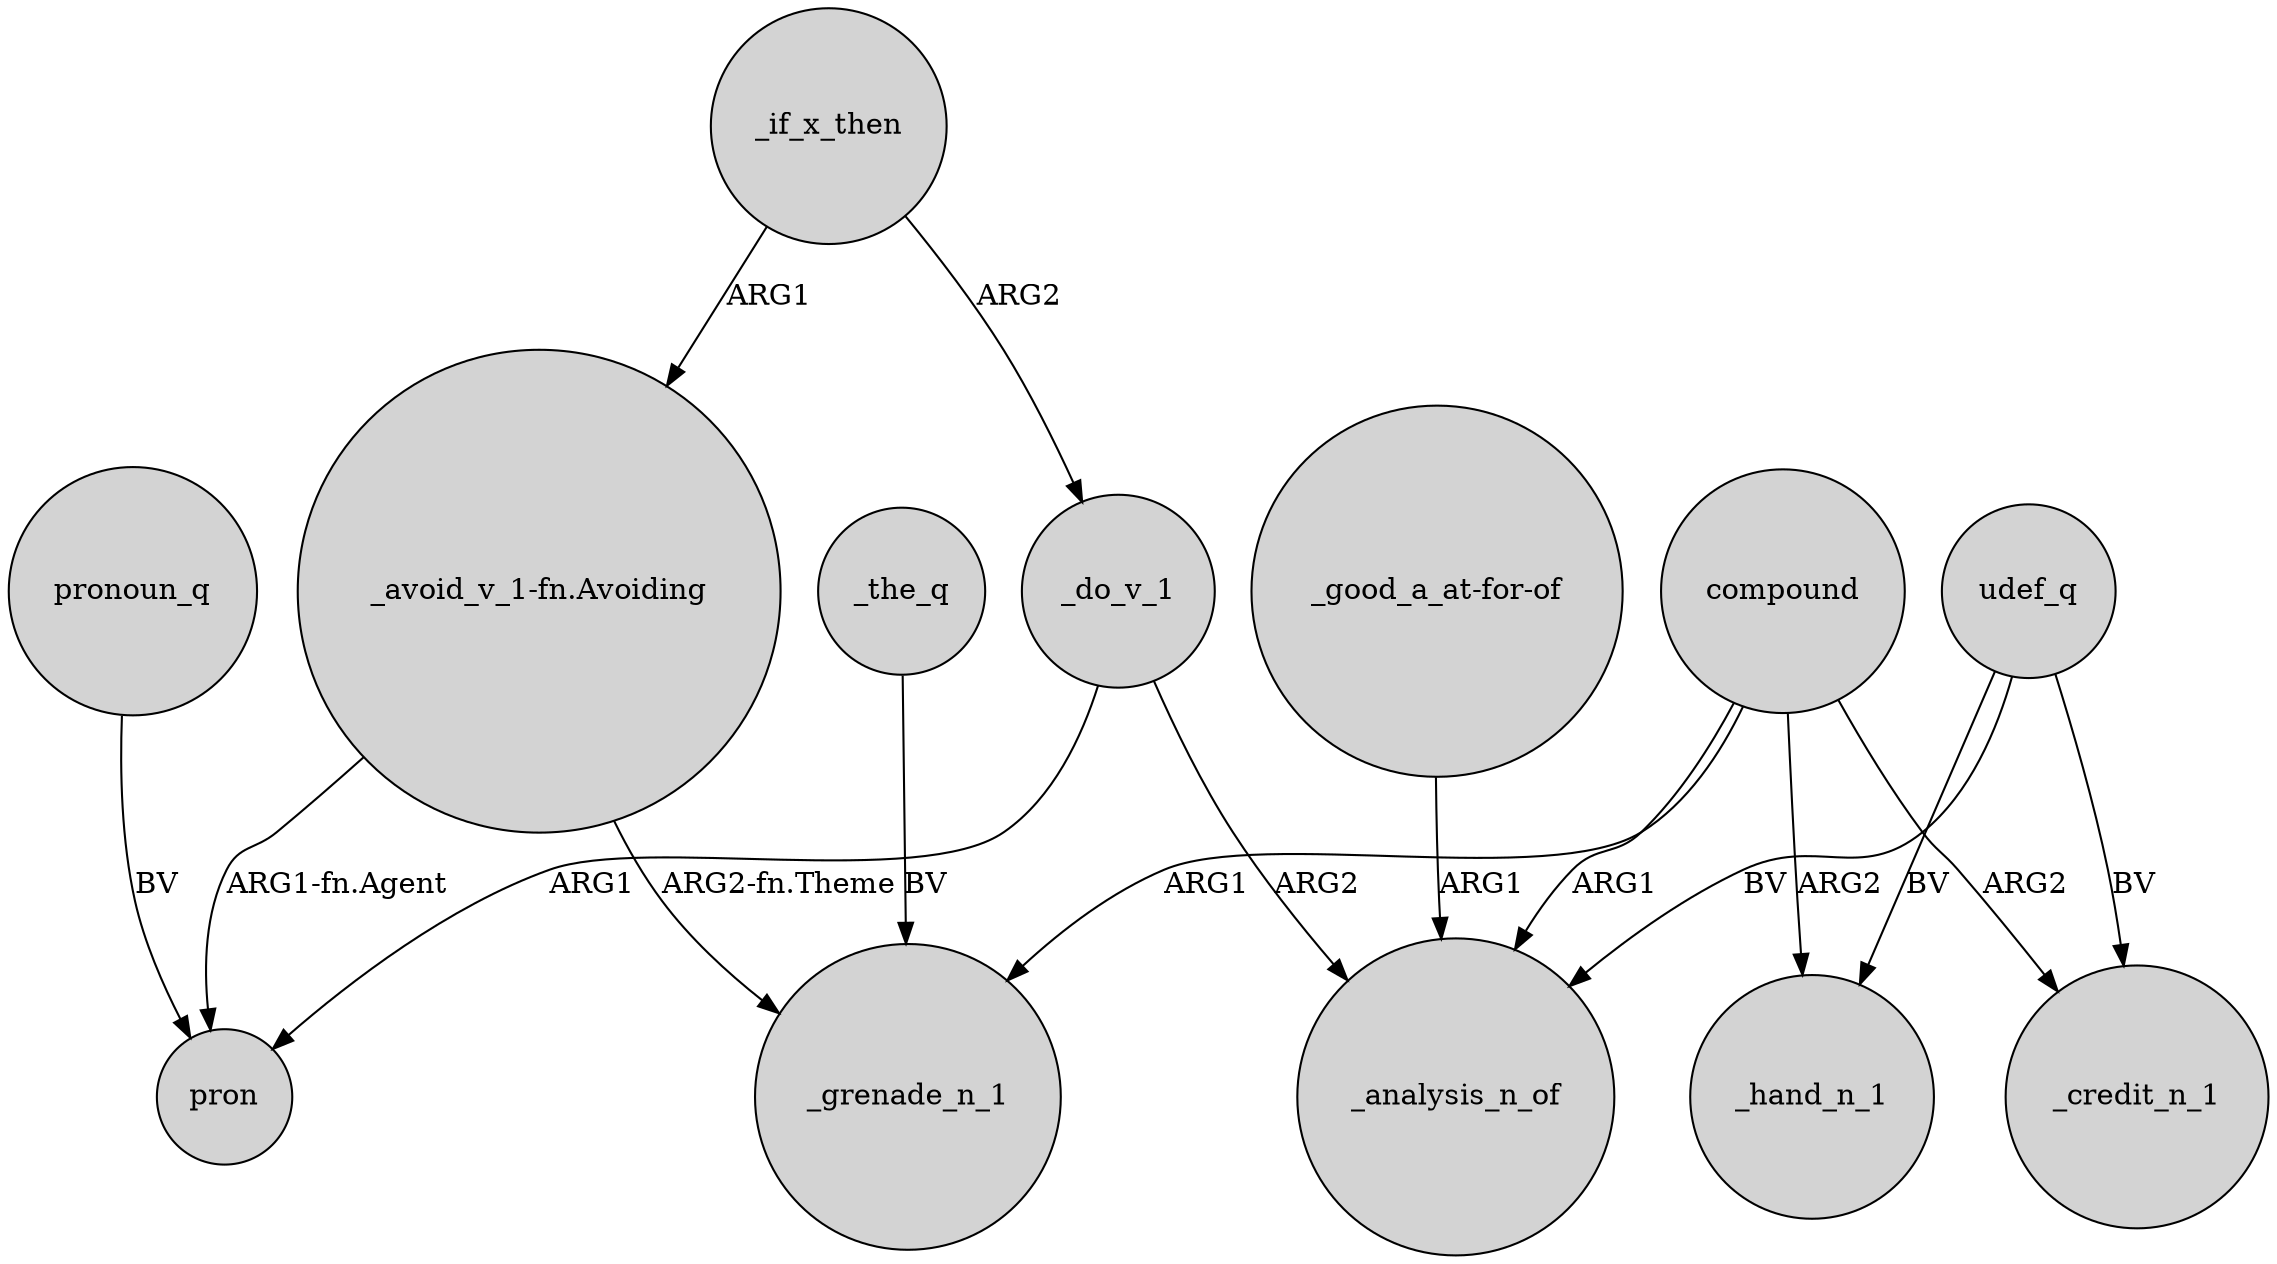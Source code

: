 digraph {
	node [shape=circle style=filled]
	_do_v_1 -> pron [label=ARG1]
	"_avoid_v_1-fn.Avoiding" -> _grenade_n_1 [label="ARG2-fn.Theme"]
	"_good_a_at-for-of" -> _analysis_n_of [label=ARG1]
	"_avoid_v_1-fn.Avoiding" -> pron [label="ARG1-fn.Agent"]
	udef_q -> _hand_n_1 [label=BV]
	compound -> _grenade_n_1 [label=ARG1]
	_if_x_then -> _do_v_1 [label=ARG2]
	_the_q -> _grenade_n_1 [label=BV]
	udef_q -> _credit_n_1 [label=BV]
	compound -> _analysis_n_of [label=ARG1]
	_do_v_1 -> _analysis_n_of [label=ARG2]
	compound -> _hand_n_1 [label=ARG2]
	compound -> _credit_n_1 [label=ARG2]
	udef_q -> _analysis_n_of [label=BV]
	_if_x_then -> "_avoid_v_1-fn.Avoiding" [label=ARG1]
	pronoun_q -> pron [label=BV]
}

